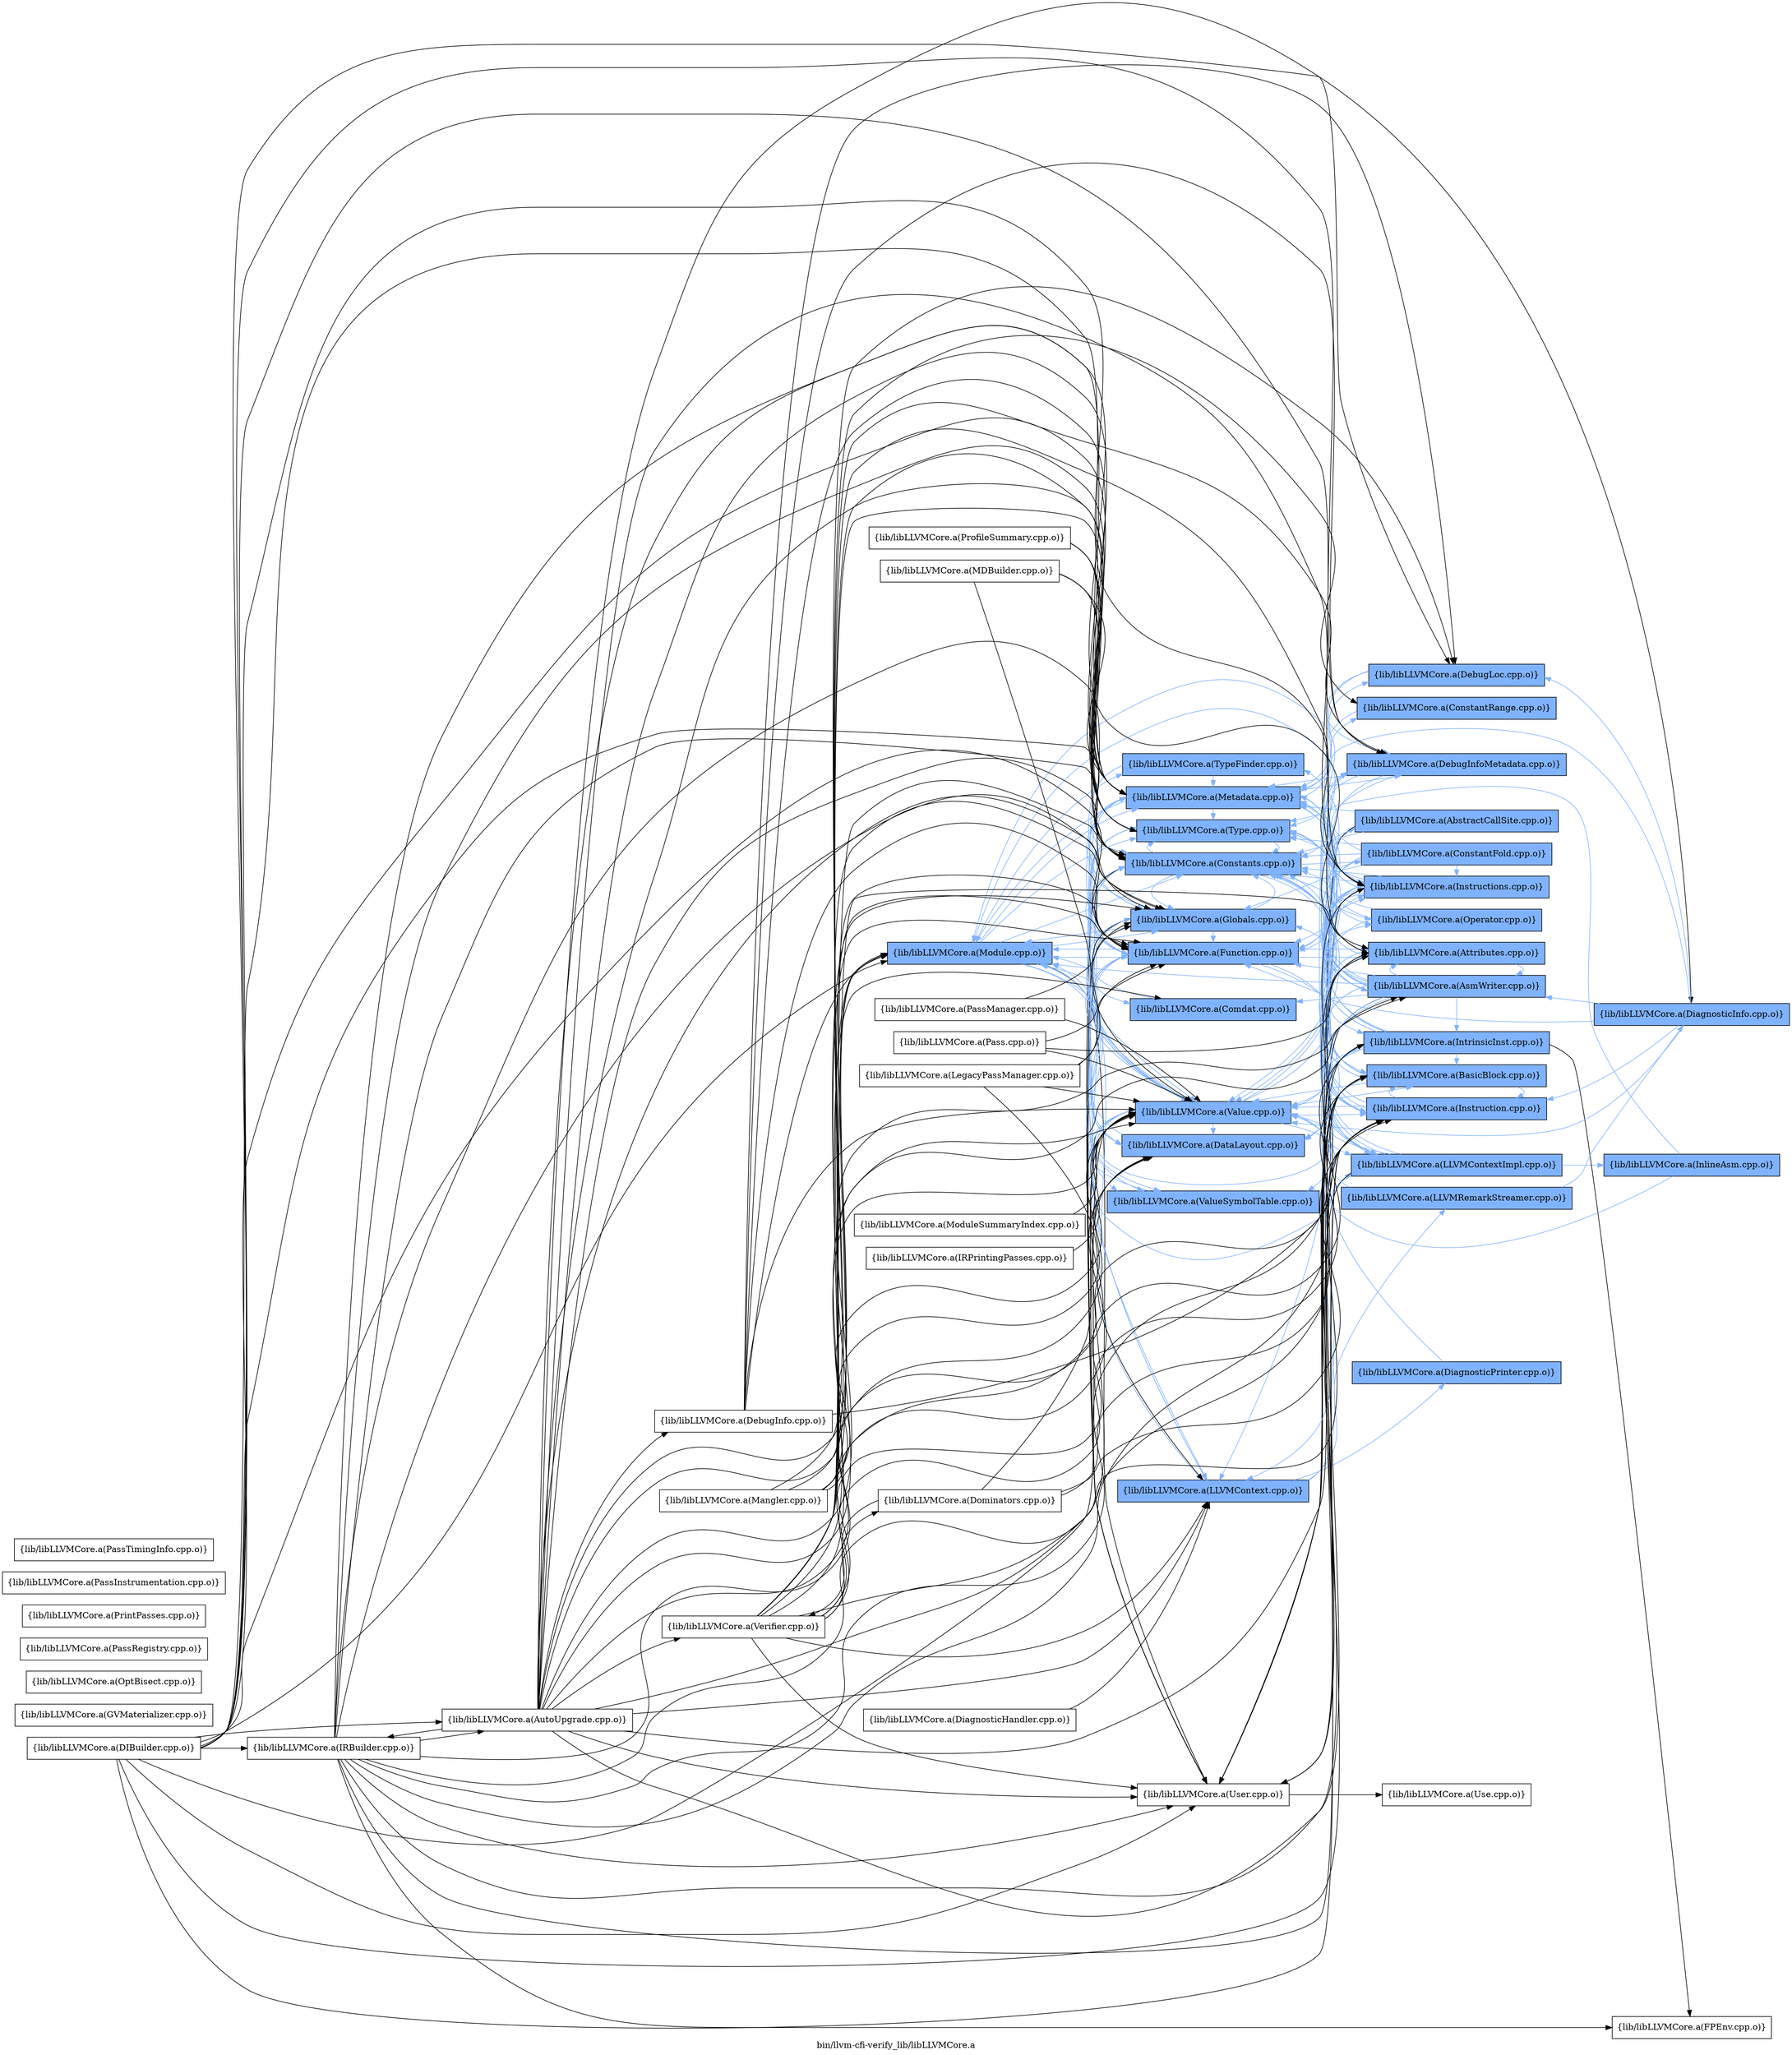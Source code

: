 digraph "bin/llvm-cfi-verify_lib/libLLVMCore.a" {
	label="bin/llvm-cfi-verify_lib/libLLVMCore.a";
	rankdir=LR;
	{ rank=same; Node0x5611c3180a68;  }
	{ rank=same; Node0x5611c317d548; Node0x5611c317cff8; Node0x5611c317e8f8; Node0x5611c317e128; Node0x5611c317ee48; Node0x5611c3173f98; Node0x5611c317bf18; Node0x5611c317d458; Node0x5611c3181c38; Node0x5611c317c918; Node0x5611c3179678; Node0x5611c3180dd8;  }
	{ rank=same; Node0x5611c317dc78; Node0x5611c3185428; Node0x5611c31743a8; Node0x5611c317aa28; Node0x5611c3179e98; Node0x5611c317a398; Node0x5611c317ff28; Node0x5611c317d728; Node0x5611c317de08; Node0x5611c317a2f8; Node0x5611c31789f8; Node0x5611c3178a98; Node0x5611c3184e38; Node0x5611c317be28; Node0x5611c317e9e8; Node0x5611c3180388;  }

	Node0x5611c3180a68 [shape=record,shape=box,group=1,style=filled,fillcolor="0.600000 0.5 1",label="{lib/libLLVMCore.a(Module.cpp.o)}"];
	Node0x5611c3180a68 -> Node0x5611c317d548[color="0.600000 0.5 1"];
	Node0x5611c3180a68 -> Node0x5611c317cff8[color="0.600000 0.5 1"];
	Node0x5611c3180a68 -> Node0x5611c317e8f8;
	Node0x5611c3180a68 -> Node0x5611c317e128[color="0.600000 0.5 1"];
	Node0x5611c3180a68 -> Node0x5611c317ee48[color="0.600000 0.5 1"];
	Node0x5611c3180a68 -> Node0x5611c3173f98[color="0.600000 0.5 1"];
	Node0x5611c3180a68 -> Node0x5611c317bf18[color="0.600000 0.5 1"];
	Node0x5611c3180a68 -> Node0x5611c317d458[color="0.600000 0.5 1"];
	Node0x5611c3180a68 -> Node0x5611c3181c38[color="0.600000 0.5 1"];
	Node0x5611c3180a68 -> Node0x5611c317c918[color="0.600000 0.5 1"];
	Node0x5611c3180a68 -> Node0x5611c3179678[color="0.600000 0.5 1"];
	Node0x5611c3180a68 -> Node0x5611c3180dd8[color="0.600000 0.5 1"];
	Node0x5611c317e128 [shape=record,shape=box,group=1,style=filled,fillcolor="0.600000 0.5 1",label="{lib/libLLVMCore.a(Value.cpp.o)}"];
	Node0x5611c317e128 -> Node0x5611c317d548[color="0.600000 0.5 1"];
	Node0x5611c317e128 -> Node0x5611c317e8f8;
	Node0x5611c317e128 -> Node0x5611c317ee48[color="0.600000 0.5 1"];
	Node0x5611c317e128 -> Node0x5611c3185428[color="0.600000 0.5 1"];
	Node0x5611c317e128 -> Node0x5611c31743a8[color="0.600000 0.5 1"];
	Node0x5611c317e128 -> Node0x5611c317bf18[color="0.600000 0.5 1"];
	Node0x5611c317e128 -> Node0x5611c317d458[color="0.600000 0.5 1"];
	Node0x5611c317e128 -> Node0x5611c3181c38[color="0.600000 0.5 1"];
	Node0x5611c317e128 -> Node0x5611c317c918[color="0.600000 0.5 1"];
	Node0x5611c317e128 -> Node0x5611c317aa28[color="0.600000 0.5 1"];
	Node0x5611c317e128 -> Node0x5611c3179e98[color="0.600000 0.5 1"];
	Node0x5611c317e128 -> Node0x5611c3179678[color="0.600000 0.5 1"];
	Node0x5611c317e128 -> Node0x5611c317a398[color="0.600000 0.5 1"];
	Node0x5611c317e128 -> Node0x5611c3180dd8[color="0.600000 0.5 1"];
	Node0x5611c317c918 [shape=record,shape=box,group=1,style=filled,fillcolor="0.600000 0.5 1",label="{lib/libLLVMCore.a(Globals.cpp.o)}"];
	Node0x5611c317c918 -> Node0x5611c317d548[color="0.600000 0.5 1"];
	Node0x5611c317c918 -> Node0x5611c317e8f8;
	Node0x5611c317c918 -> Node0x5611c317e128[color="0.600000 0.5 1"];
	Node0x5611c317c918 -> Node0x5611c317bf18[color="0.600000 0.5 1"];
	Node0x5611c317c918 -> Node0x5611c3181c38[color="0.600000 0.5 1"];
	Node0x5611c317c918 -> Node0x5611c3180dd8[color="0.600000 0.5 1"];
	Node0x5611c317c918 -> Node0x5611c3180a68[color="0.600000 0.5 1"];
	Node0x5611c3181a58 [shape=record,shape=box,group=0,label="{lib/libLLVMCore.a(Mangler.cpp.o)}"];
	Node0x5611c3181a58 -> Node0x5611c317e128;
	Node0x5611c3181a58 -> Node0x5611c3185428;
	Node0x5611c3181a58 -> Node0x5611c317d458;
	Node0x5611c3181a58 -> Node0x5611c3181c38;
	Node0x5611c3181a58 -> Node0x5611c317c918;
	Node0x5611c3181a58 -> Node0x5611c3180a68;
	Node0x5611c3173f98 [shape=record,shape=box,group=1,style=filled,fillcolor="0.600000 0.5 1",label="{lib/libLLVMCore.a(Comdat.cpp.o)}"];
	Node0x5611c3173f98 -> Node0x5611c3180a68[color="0.600000 0.5 1"];
	Node0x5611c317d458 [shape=record,shape=box,group=1,style=filled,fillcolor="0.600000 0.5 1",label="{lib/libLLVMCore.a(DataLayout.cpp.o)}"];
	Node0x5611c317d458 -> Node0x5611c317d548[color="0.600000 0.5 1"];
	Node0x5611c317d458 -> Node0x5611c317c918[color="0.600000 0.5 1"];
	Node0x5611c317d458 -> Node0x5611c3180a68[color="0.600000 0.5 1"];
	Node0x5611c3180dd8 [shape=record,shape=box,group=1,style=filled,fillcolor="0.600000 0.5 1",label="{lib/libLLVMCore.a(Metadata.cpp.o)}"];
	Node0x5611c3180dd8 -> Node0x5611c317d548[color="0.600000 0.5 1"];
	Node0x5611c3180dd8 -> Node0x5611c317e128[color="0.600000 0.5 1"];
	Node0x5611c3180dd8 -> Node0x5611c3184e38[color="0.600000 0.5 1"];
	Node0x5611c3180dd8 -> Node0x5611c317be28[color="0.600000 0.5 1"];
	Node0x5611c3180dd8 -> Node0x5611c317bf18[color="0.600000 0.5 1"];
	Node0x5611c3180dd8 -> Node0x5611c317e9e8[color="0.600000 0.5 1"];
	Node0x5611c3180dd8 -> Node0x5611c3180388[color="0.600000 0.5 1"];
	Node0x5611c3180dd8 -> Node0x5611c3179678[color="0.600000 0.5 1"];
	Node0x5611c3180dd8 -> Node0x5611c317a398[color="0.600000 0.5 1"];
	Node0x5611c3180dd8 -> Node0x5611c3180a68[color="0.600000 0.5 1"];
	Node0x5611c317d548 [shape=record,shape=box,group=1,style=filled,fillcolor="0.600000 0.5 1",label="{lib/libLLVMCore.a(Type.cpp.o)}"];
	Node0x5611c317d548 -> Node0x5611c317bf18[color="0.600000 0.5 1"];
	Node0x5611c317e8f8 [shape=record,shape=box,group=0,label="{lib/libLLVMCore.a(User.cpp.o)}"];
	Node0x5611c317e8f8 -> Node0x5611c317dc78;
	Node0x5611c3185428 [shape=record,shape=box,group=1,style=filled,fillcolor="0.600000 0.5 1",label="{lib/libLLVMCore.a(Attributes.cpp.o)}"];
	Node0x5611c3185428 -> Node0x5611c3184e38[color="0.600000 0.5 1"];
	Node0x5611c3185428 -> Node0x5611c3181c38[color="0.600000 0.5 1"];
	Node0x5611c3174588 [shape=record,shape=box,group=0,label="{lib/libLLVMCore.a(AutoUpgrade.cpp.o)}"];
	Node0x5611c3174588 -> Node0x5611c317d548;
	Node0x5611c3174588 -> Node0x5611c317e8f8;
	Node0x5611c3174588 -> Node0x5611c317e128;
	Node0x5611c3174588 -> Node0x5611c3185428;
	Node0x5611c3174588 -> Node0x5611c3184e38;
	Node0x5611c3174588 -> Node0x5611c31743a8;
	Node0x5611c3174588 -> Node0x5611c317bf18;
	Node0x5611c3174588 -> Node0x5611c317d458;
	Node0x5611c3174588 -> Node0x5611c317d138;
	Node0x5611c3174588 -> Node0x5611c3180428;
	Node0x5611c3174588 -> Node0x5611c3181c38;
	Node0x5611c3174588 -> Node0x5611c317c918;
	Node0x5611c3174588 -> Node0x5611c317bd88;
	Node0x5611c3174588 -> Node0x5611c317aa28;
	Node0x5611c3174588 -> Node0x5611c3179e98;
	Node0x5611c3174588 -> Node0x5611c317a2f8;
	Node0x5611c3174588 -> Node0x5611c3179678;
	Node0x5611c3174588 -> Node0x5611c3180dd8;
	Node0x5611c3174588 -> Node0x5611c3180a68;
	Node0x5611c3174588 -> Node0x5611c3175578;
	Node0x5611c31743a8 [shape=record,shape=box,group=1,style=filled,fillcolor="0.600000 0.5 1",label="{lib/libLLVMCore.a(BasicBlock.cpp.o)}"];
	Node0x5611c31743a8 -> Node0x5611c317d548[color="0.600000 0.5 1"];
	Node0x5611c31743a8 -> Node0x5611c317e8f8;
	Node0x5611c31743a8 -> Node0x5611c317e128[color="0.600000 0.5 1"];
	Node0x5611c31743a8 -> Node0x5611c317ee48[color="0.600000 0.5 1"];
	Node0x5611c31743a8 -> Node0x5611c317bf18[color="0.600000 0.5 1"];
	Node0x5611c31743a8 -> Node0x5611c317aa28[color="0.600000 0.5 1"];
	Node0x5611c31743a8 -> Node0x5611c3180dd8[color="0.600000 0.5 1"];
	Node0x5611c317be28 [shape=record,shape=box,group=1,style=filled,fillcolor="0.600000 0.5 1",label="{lib/libLLVMCore.a(ConstantRange.cpp.o)}"];
	Node0x5611c317be28 -> Node0x5611c3179e98[color="0.600000 0.5 1"];
	Node0x5611c317bf18 [shape=record,shape=box,group=1,style=filled,fillcolor="0.600000 0.5 1",label="{lib/libLLVMCore.a(Constants.cpp.o)}"];
	Node0x5611c317bf18 -> Node0x5611c317ff28[color="0.600000 0.5 1"];
	Node0x5611c317bf18 -> Node0x5611c317d548[color="0.600000 0.5 1"];
	Node0x5611c317bf18 -> Node0x5611c317e8f8;
	Node0x5611c317bf18 -> Node0x5611c317e128[color="0.600000 0.5 1"];
	Node0x5611c317bf18 -> Node0x5611c317d728[color="0.600000 0.5 1"];
	Node0x5611c317bf18 -> Node0x5611c3181c38[color="0.600000 0.5 1"];
	Node0x5611c317bf18 -> Node0x5611c317c918[color="0.600000 0.5 1"];
	Node0x5611c317bf18 -> Node0x5611c317aa28[color="0.600000 0.5 1"];
	Node0x5611c317bf18 -> Node0x5611c3179e98[color="0.600000 0.5 1"];
	Node0x5611c317d138 [shape=record,shape=box,group=0,label="{lib/libLLVMCore.a(DebugInfo.cpp.o)}"];
	Node0x5611c317d138 -> Node0x5611c317e128;
	Node0x5611c317d138 -> Node0x5611c317e9e8;
	Node0x5611c317d138 -> Node0x5611c3180388;
	Node0x5611c317d138 -> Node0x5611c3181c38;
	Node0x5611c317d138 -> Node0x5611c317aa28;
	Node0x5611c317d138 -> Node0x5611c3180dd8;
	Node0x5611c317d138 -> Node0x5611c3180a68;
	Node0x5611c317e9e8 [shape=record,shape=box,group=1,style=filled,fillcolor="0.600000 0.5 1",label="{lib/libLLVMCore.a(DebugInfoMetadata.cpp.o)}"];
	Node0x5611c317e9e8 -> Node0x5611c317d548[color="0.600000 0.5 1"];
	Node0x5611c317e9e8 -> Node0x5611c317bf18[color="0.600000 0.5 1"];
	Node0x5611c317e9e8 -> Node0x5611c3179678[color="0.600000 0.5 1"];
	Node0x5611c317e9e8 -> Node0x5611c317a398[color="0.600000 0.5 1"];
	Node0x5611c317e9e8 -> Node0x5611c3180dd8[color="0.600000 0.5 1"];
	Node0x5611c3180388 [shape=record,shape=box,group=1,style=filled,fillcolor="0.600000 0.5 1",label="{lib/libLLVMCore.a(DebugLoc.cpp.o)}"];
	Node0x5611c3180388 -> Node0x5611c317e9e8[color="0.600000 0.5 1"];
	Node0x5611c3180388 -> Node0x5611c3180dd8[color="0.600000 0.5 1"];
	Node0x5611c3181c38 [shape=record,shape=box,group=1,style=filled,fillcolor="0.600000 0.5 1",label="{lib/libLLVMCore.a(Function.cpp.o)}"];
	Node0x5611c3181c38 -> Node0x5611c317d548[color="0.600000 0.5 1"];
	Node0x5611c3181c38 -> Node0x5611c317e8f8;
	Node0x5611c3181c38 -> Node0x5611c317e128[color="0.600000 0.5 1"];
	Node0x5611c3181c38 -> Node0x5611c317ee48[color="0.600000 0.5 1"];
	Node0x5611c3181c38 -> Node0x5611c3185428[color="0.600000 0.5 1"];
	Node0x5611c3181c38 -> Node0x5611c31743a8[color="0.600000 0.5 1"];
	Node0x5611c3181c38 -> Node0x5611c317bf18[color="0.600000 0.5 1"];
	Node0x5611c3181c38 -> Node0x5611c317d458[color="0.600000 0.5 1"];
	Node0x5611c3181c38 -> Node0x5611c317de08[color="0.600000 0.5 1"];
	Node0x5611c3181c38 -> Node0x5611c3179e98[color="0.600000 0.5 1"];
	Node0x5611c3181c38 -> Node0x5611c317a2f8[color="0.600000 0.5 1"];
	Node0x5611c3181c38 -> Node0x5611c3179678[color="0.600000 0.5 1"];
	Node0x5611c3181c38 -> Node0x5611c3180dd8[color="0.600000 0.5 1"];
	Node0x5611c3181c38 -> Node0x5611c3180a68[color="0.600000 0.5 1"];
	Node0x5611c317d6d8 [shape=record,shape=box,group=0,label="{lib/libLLVMCore.a(GVMaterializer.cpp.o)}"];
	Node0x5611c317b608 [shape=record,shape=box,group=1,style=filled,fillcolor="0.600000 0.5 1",label="{lib/libLLVMCore.a(InlineAsm.cpp.o)}"];
	Node0x5611c317b608 -> Node0x5611c317d548[color="0.600000 0.5 1"];
	Node0x5611c317b608 -> Node0x5611c317e128[color="0.600000 0.5 1"];
	Node0x5611c317aa28 [shape=record,shape=box,group=1,style=filled,fillcolor="0.600000 0.5 1",label="{lib/libLLVMCore.a(Instruction.cpp.o)}"];
	Node0x5611c317aa28 -> Node0x5611c317e8f8;
	Node0x5611c317aa28 -> Node0x5611c317e128[color="0.600000 0.5 1"];
	Node0x5611c317aa28 -> Node0x5611c3185428[color="0.600000 0.5 1"];
	Node0x5611c317aa28 -> Node0x5611c31743a8[color="0.600000 0.5 1"];
	Node0x5611c317aa28 -> Node0x5611c317bf18[color="0.600000 0.5 1"];
	Node0x5611c317aa28 -> Node0x5611c3179e98[color="0.600000 0.5 1"];
	Node0x5611c317aa28 -> Node0x5611c3180dd8[color="0.600000 0.5 1"];
	Node0x5611c3179e98 [shape=record,shape=box,group=1,style=filled,fillcolor="0.600000 0.5 1",label="{lib/libLLVMCore.a(Instructions.cpp.o)}"];
	Node0x5611c3179e98 -> Node0x5611c317d548[color="0.600000 0.5 1"];
	Node0x5611c3179e98 -> Node0x5611c317e8f8;
	Node0x5611c3179e98 -> Node0x5611c317e128[color="0.600000 0.5 1"];
	Node0x5611c3179e98 -> Node0x5611c3185428[color="0.600000 0.5 1"];
	Node0x5611c3179e98 -> Node0x5611c31743a8[color="0.600000 0.5 1"];
	Node0x5611c3179e98 -> Node0x5611c317bf18[color="0.600000 0.5 1"];
	Node0x5611c3179e98 -> Node0x5611c317d458[color="0.600000 0.5 1"];
	Node0x5611c3179e98 -> Node0x5611c3181c38[color="0.600000 0.5 1"];
	Node0x5611c3179e98 -> Node0x5611c317aa28[color="0.600000 0.5 1"];
	Node0x5611c3179e98 -> Node0x5611c317a398[color="0.600000 0.5 1"];
	Node0x5611c3179e98 -> Node0x5611c3180dd8[color="0.600000 0.5 1"];
	Node0x5611c3179e98 -> Node0x5611c3180a68[color="0.600000 0.5 1"];
	Node0x5611c3179678 [shape=record,shape=box,group=1,style=filled,fillcolor="0.600000 0.5 1",label="{lib/libLLVMCore.a(LLVMContext.cpp.o)}"];
	Node0x5611c3179678 -> Node0x5611c31789f8[color="0.600000 0.5 1"];
	Node0x5611c3179678 -> Node0x5611c317a398[color="0.600000 0.5 1"];
	Node0x5611c3179678 -> Node0x5611c3178a98[color="0.600000 0.5 1"];
	Node0x5611c3175578 [shape=record,shape=box,group=0,label="{lib/libLLVMCore.a(Verifier.cpp.o)}"];
	Node0x5611c3175578 -> Node0x5611c317d548;
	Node0x5611c3175578 -> Node0x5611c317e8f8;
	Node0x5611c3175578 -> Node0x5611c317e128;
	Node0x5611c3175578 -> Node0x5611c3185428;
	Node0x5611c3175578 -> Node0x5611c3184e38;
	Node0x5611c3175578 -> Node0x5611c31743a8;
	Node0x5611c3175578 -> Node0x5611c3173f98;
	Node0x5611c3175578 -> Node0x5611c317be28;
	Node0x5611c3175578 -> Node0x5611c317bf18;
	Node0x5611c3175578 -> Node0x5611c317d458;
	Node0x5611c3175578 -> Node0x5611c317e9e8;
	Node0x5611c3175578 -> Node0x5611c3180388;
	Node0x5611c3175578 -> Node0x5611c3181c38;
	Node0x5611c3175578 -> Node0x5611c317c918;
	Node0x5611c3175578 -> Node0x5611c317aa28;
	Node0x5611c3175578 -> Node0x5611c3179e98;
	Node0x5611c3175578 -> Node0x5611c317a2f8;
	Node0x5611c3175578 -> Node0x5611c3179678;
	Node0x5611c3175578 -> Node0x5611c3180dd8;
	Node0x5611c3175578 -> Node0x5611c3180a68;
	Node0x5611c3175578 -> Node0x5611c3179178;
	Node0x5611c317a2f8 [shape=record,shape=box,group=1,style=filled,fillcolor="0.600000 0.5 1",label="{lib/libLLVMCore.a(IntrinsicInst.cpp.o)}"];
	Node0x5611c317a2f8 -> Node0x5611c317d548[color="0.600000 0.5 1"];
	Node0x5611c317a2f8 -> Node0x5611c317e8f8;
	Node0x5611c317a2f8 -> Node0x5611c317e128[color="0.600000 0.5 1"];
	Node0x5611c317a2f8 -> Node0x5611c31743a8[color="0.600000 0.5 1"];
	Node0x5611c317a2f8 -> Node0x5611c317bf18[color="0.600000 0.5 1"];
	Node0x5611c317a2f8 -> Node0x5611c317d458[color="0.600000 0.5 1"];
	Node0x5611c317a2f8 -> Node0x5611c317e9e8[color="0.600000 0.5 1"];
	Node0x5611c317a2f8 -> Node0x5611c317af28;
	Node0x5611c317a2f8 -> Node0x5611c317aa28[color="0.600000 0.5 1"];
	Node0x5611c317a2f8 -> Node0x5611c3179e98[color="0.600000 0.5 1"];
	Node0x5611c317a2f8 -> Node0x5611c3180dd8[color="0.600000 0.5 1"];
	Node0x5611c317a2f8 -> Node0x5611c3180a68[color="0.600000 0.5 1"];
	Node0x5611c3184e38 [shape=record,shape=box,group=1,style=filled,fillcolor="0.600000 0.5 1",label="{lib/libLLVMCore.a(AsmWriter.cpp.o)}"];
	Node0x5611c3184e38 -> Node0x5611c317ff28[color="0.600000 0.5 1"];
	Node0x5611c3184e38 -> Node0x5611c317d548[color="0.600000 0.5 1"];
	Node0x5611c3184e38 -> Node0x5611c317cff8[color="0.600000 0.5 1"];
	Node0x5611c3184e38 -> Node0x5611c317e8f8;
	Node0x5611c3184e38 -> Node0x5611c317e128[color="0.600000 0.5 1"];
	Node0x5611c3184e38 -> Node0x5611c3185428[color="0.600000 0.5 1"];
	Node0x5611c3184e38 -> Node0x5611c31743a8[color="0.600000 0.5 1"];
	Node0x5611c3184e38 -> Node0x5611c3173f98[color="0.600000 0.5 1"];
	Node0x5611c3184e38 -> Node0x5611c317bf18[color="0.600000 0.5 1"];
	Node0x5611c3184e38 -> Node0x5611c317e9e8[color="0.600000 0.5 1"];
	Node0x5611c3184e38 -> Node0x5611c3181c38[color="0.600000 0.5 1"];
	Node0x5611c3184e38 -> Node0x5611c317c918[color="0.600000 0.5 1"];
	Node0x5611c3184e38 -> Node0x5611c317aa28[color="0.600000 0.5 1"];
	Node0x5611c3184e38 -> Node0x5611c3179e98[color="0.600000 0.5 1"];
	Node0x5611c3184e38 -> Node0x5611c317a2f8[color="0.600000 0.5 1"];
	Node0x5611c3184e38 -> Node0x5611c3179678[color="0.600000 0.5 1"];
	Node0x5611c3184e38 -> Node0x5611c3180dd8[color="0.600000 0.5 1"];
	Node0x5611c3184e38 -> Node0x5611c3180a68[color="0.600000 0.5 1"];
	Node0x5611c317ff28 [shape=record,shape=box,group=1,style=filled,fillcolor="0.600000 0.5 1",label="{lib/libLLVMCore.a(Operator.cpp.o)}"];
	Node0x5611c317ff28 -> Node0x5611c317d548[color="0.600000 0.5 1"];
	Node0x5611c317ff28 -> Node0x5611c317bf18[color="0.600000 0.5 1"];
	Node0x5611c317ff28 -> Node0x5611c317d458[color="0.600000 0.5 1"];
	Node0x5611c317cff8 [shape=record,shape=box,group=1,style=filled,fillcolor="0.600000 0.5 1",label="{lib/libLLVMCore.a(TypeFinder.cpp.o)}"];
	Node0x5611c317cff8 -> Node0x5611c3181c38[color="0.600000 0.5 1"];
	Node0x5611c317cff8 -> Node0x5611c317c918[color="0.600000 0.5 1"];
	Node0x5611c317cff8 -> Node0x5611c3180dd8[color="0.600000 0.5 1"];
	Node0x5611c3180428 [shape=record,shape=box,group=1,style=filled,fillcolor="0.600000 0.5 1",label="{lib/libLLVMCore.a(DiagnosticInfo.cpp.o)}"];
	Node0x5611c3180428 -> Node0x5611c317e128[color="0.600000 0.5 1"];
	Node0x5611c3180428 -> Node0x5611c3184e38[color="0.600000 0.5 1"];
	Node0x5611c3180428 -> Node0x5611c3180388[color="0.600000 0.5 1"];
	Node0x5611c3180428 -> Node0x5611c3181c38[color="0.600000 0.5 1"];
	Node0x5611c3180428 -> Node0x5611c317aa28[color="0.600000 0.5 1"];
	Node0x5611c3180428 -> Node0x5611c3180dd8[color="0.600000 0.5 1"];
	Node0x5611c317bd88 [shape=record,shape=box,group=0,label="{lib/libLLVMCore.a(IRBuilder.cpp.o)}"];
	Node0x5611c317bd88 -> Node0x5611c317d548;
	Node0x5611c317bd88 -> Node0x5611c317e8f8;
	Node0x5611c317bd88 -> Node0x5611c317e128;
	Node0x5611c317bd88 -> Node0x5611c3185428;
	Node0x5611c317bd88 -> Node0x5611c3174588;
	Node0x5611c317bd88 -> Node0x5611c31743a8;
	Node0x5611c317bd88 -> Node0x5611c317bf18;
	Node0x5611c317bd88 -> Node0x5611c317d458;
	Node0x5611c317bd88 -> Node0x5611c3181c38;
	Node0x5611c317bd88 -> Node0x5611c317c918;
	Node0x5611c317bd88 -> Node0x5611c317af28;
	Node0x5611c317bd88 -> Node0x5611c317aa28;
	Node0x5611c317bd88 -> Node0x5611c3179e98;
	Node0x5611c317bd88 -> Node0x5611c3180dd8;
	Node0x5611c317ee48 [shape=record,shape=box,group=1,style=filled,fillcolor="0.600000 0.5 1",label="{lib/libLLVMCore.a(ValueSymbolTable.cpp.o)}"];
	Node0x5611c317ee48 -> Node0x5611c317e128[color="0.600000 0.5 1"];
	Node0x5611c317d728 [shape=record,shape=box,group=1,style=filled,fillcolor="0.600000 0.5 1",label="{lib/libLLVMCore.a(ConstantFold.cpp.o)}"];
	Node0x5611c317d728 -> Node0x5611c317ff28[color="0.600000 0.5 1"];
	Node0x5611c317d728 -> Node0x5611c317d548[color="0.600000 0.5 1"];
	Node0x5611c317d728 -> Node0x5611c317e128[color="0.600000 0.5 1"];
	Node0x5611c317d728 -> Node0x5611c317bf18[color="0.600000 0.5 1"];
	Node0x5611c317d728 -> Node0x5611c3181c38[color="0.600000 0.5 1"];
	Node0x5611c317d728 -> Node0x5611c317c918[color="0.600000 0.5 1"];
	Node0x5611c317d728 -> Node0x5611c3179e98[color="0.600000 0.5 1"];
	Node0x5611c317d728 -> Node0x5611c3180a68[color="0.600000 0.5 1"];
	Node0x5611c317ec18 [shape=record,shape=box,group=0,label="{lib/libLLVMCore.a(DIBuilder.cpp.o)}"];
	Node0x5611c317ec18 -> Node0x5611c317d548;
	Node0x5611c317ec18 -> Node0x5611c317e8f8;
	Node0x5611c317ec18 -> Node0x5611c317e128;
	Node0x5611c317ec18 -> Node0x5611c3185428;
	Node0x5611c317ec18 -> Node0x5611c3174588;
	Node0x5611c317ec18 -> Node0x5611c31743a8;
	Node0x5611c317ec18 -> Node0x5611c317bf18;
	Node0x5611c317ec18 -> Node0x5611c317e9e8;
	Node0x5611c317ec18 -> Node0x5611c3180388;
	Node0x5611c317ec18 -> Node0x5611c3181c38;
	Node0x5611c317ec18 -> Node0x5611c317bd88;
	Node0x5611c317ec18 -> Node0x5611c317aa28;
	Node0x5611c317ec18 -> Node0x5611c3179e98;
	Node0x5611c317ec18 -> Node0x5611c3180dd8;
	Node0x5611c317ec18 -> Node0x5611c3180a68;
	Node0x5611c317a398 [shape=record,shape=box,group=1,style=filled,fillcolor="0.600000 0.5 1",label="{lib/libLLVMCore.a(LLVMContextImpl.cpp.o)}"];
	Node0x5611c317a398 -> Node0x5611c317e8f8;
	Node0x5611c317a398 -> Node0x5611c317e128[color="0.600000 0.5 1"];
	Node0x5611c317a398 -> Node0x5611c317bf18[color="0.600000 0.5 1"];
	Node0x5611c317a398 -> Node0x5611c317e9e8[color="0.600000 0.5 1"];
	Node0x5611c317a398 -> Node0x5611c317b608[color="0.600000 0.5 1"];
	Node0x5611c317a398 -> Node0x5611c3180dd8[color="0.600000 0.5 1"];
	Node0x5611c317a398 -> Node0x5611c3180a68[color="0.600000 0.5 1"];
	Node0x5611c317de08 [shape=record,shape=box,group=1,style=filled,fillcolor="0.600000 0.5 1",label="{lib/libLLVMCore.a(AbstractCallSite.cpp.o)}"];
	Node0x5611c317de08 -> Node0x5611c317e8f8;
	Node0x5611c317de08 -> Node0x5611c317bf18[color="0.600000 0.5 1"];
	Node0x5611c317de08 -> Node0x5611c3179e98[color="0.600000 0.5 1"];
	Node0x5611c317de08 -> Node0x5611c3180dd8[color="0.600000 0.5 1"];
	Node0x5611c317af28 [shape=record,shape=box,group=0,label="{lib/libLLVMCore.a(FPEnv.cpp.o)}"];
	Node0x5611c31789f8 [shape=record,shape=box,group=1,style=filled,fillcolor="0.600000 0.5 1",label="{lib/libLLVMCore.a(DiagnosticPrinter.cpp.o)}"];
	Node0x5611c31789f8 -> Node0x5611c317e128[color="0.600000 0.5 1"];
	Node0x5611c3178a98 [shape=record,shape=box,group=1,style=filled,fillcolor="0.600000 0.5 1",label="{lib/libLLVMCore.a(LLVMRemarkStreamer.cpp.o)}"];
	Node0x5611c3178a98 -> Node0x5611c317e128[color="0.600000 0.5 1"];
	Node0x5611c3178a98 -> Node0x5611c3180428[color="0.600000 0.5 1"];
	Node0x5611c3179088 [shape=record,shape=box,group=0,label="{lib/libLLVMCore.a(DiagnosticHandler.cpp.o)}"];
	Node0x5611c3179088 -> Node0x5611c3179678;
	Node0x5611c3178598 [shape=record,shape=box,group=0,label="{lib/libLLVMCore.a(MDBuilder.cpp.o)}"];
	Node0x5611c3178598 -> Node0x5611c317d548;
	Node0x5611c3178598 -> Node0x5611c317e128;
	Node0x5611c3178598 -> Node0x5611c317bf18;
	Node0x5611c3178598 -> Node0x5611c3180dd8;
	Node0x5611c317fb68 [shape=record,shape=box,group=0,label="{lib/libLLVMCore.a(ModuleSummaryIndex.cpp.o)}"];
	Node0x5611c317fb68 -> Node0x5611c317e128;
	Node0x5611c3180b08 [shape=record,shape=box,group=0,label="{lib/libLLVMCore.a(OptBisect.cpp.o)}"];
	Node0x5611c3181828 [shape=record,shape=box,group=0,label="{lib/libLLVMCore.a(ProfileSummary.cpp.o)}"];
	Node0x5611c3181828 -> Node0x5611c317d548;
	Node0x5611c3181828 -> Node0x5611c317bf18;
	Node0x5611c3181828 -> Node0x5611c3180dd8;
	Node0x5611c317dc78 [shape=record,shape=box,group=0,label="{lib/libLLVMCore.a(Use.cpp.o)}"];
	Node0x5611c3179178 [shape=record,shape=box,group=0,label="{lib/libLLVMCore.a(Dominators.cpp.o)}"];
	Node0x5611c3179178 -> Node0x5611c317e128;
	Node0x5611c3179178 -> Node0x5611c31743a8;
	Node0x5611c3179178 -> Node0x5611c317aa28;
	Node0x5611c3179178 -> Node0x5611c3175578;
	Node0x5611c3177be8 [shape=record,shape=box,group=0,label="{lib/libLLVMCore.a(PassRegistry.cpp.o)}"];
	Node0x5611c3176e78 [shape=record,shape=box,group=0,label="{lib/libLLVMCore.a(Pass.cpp.o)}"];
	Node0x5611c3176e78 -> Node0x5611c317e128;
	Node0x5611c3176e78 -> Node0x5611c3185428;
	Node0x5611c3176e78 -> Node0x5611c3181c38;
	Node0x5611c3176c98 [shape=record,shape=box,group=0,label="{lib/libLLVMCore.a(IRPrintingPasses.cpp.o)}"];
	Node0x5611c3176c98 -> Node0x5611c317e128;
	Node0x5611c3178b88 [shape=record,shape=box,group=0,label="{lib/libLLVMCore.a(PrintPasses.cpp.o)}"];
	Node0x5611c3178278 [shape=record,shape=box,group=0,label="{lib/libLLVMCore.a(PassManager.cpp.o)}"];
	Node0x5611c3178278 -> Node0x5611c317e128;
	Node0x5611c3178278 -> Node0x5611c317c918;
	Node0x5611c317a488 [shape=record,shape=box,group=0,label="{lib/libLLVMCore.a(PassInstrumentation.cpp.o)}"];
	Node0x5611c317b658 [shape=record,shape=box,group=0,label="{lib/libLLVMCore.a(LegacyPassManager.cpp.o)}"];
	Node0x5611c317b658 -> Node0x5611c317e128;
	Node0x5611c317b658 -> Node0x5611c3181c38;
	Node0x5611c317b658 -> Node0x5611c317c918;
	Node0x5611c317b658 -> Node0x5611c3179678;
	Node0x5611c317b4c8 [shape=record,shape=box,group=0,label="{lib/libLLVMCore.a(PassTimingInfo.cpp.o)}"];
}
